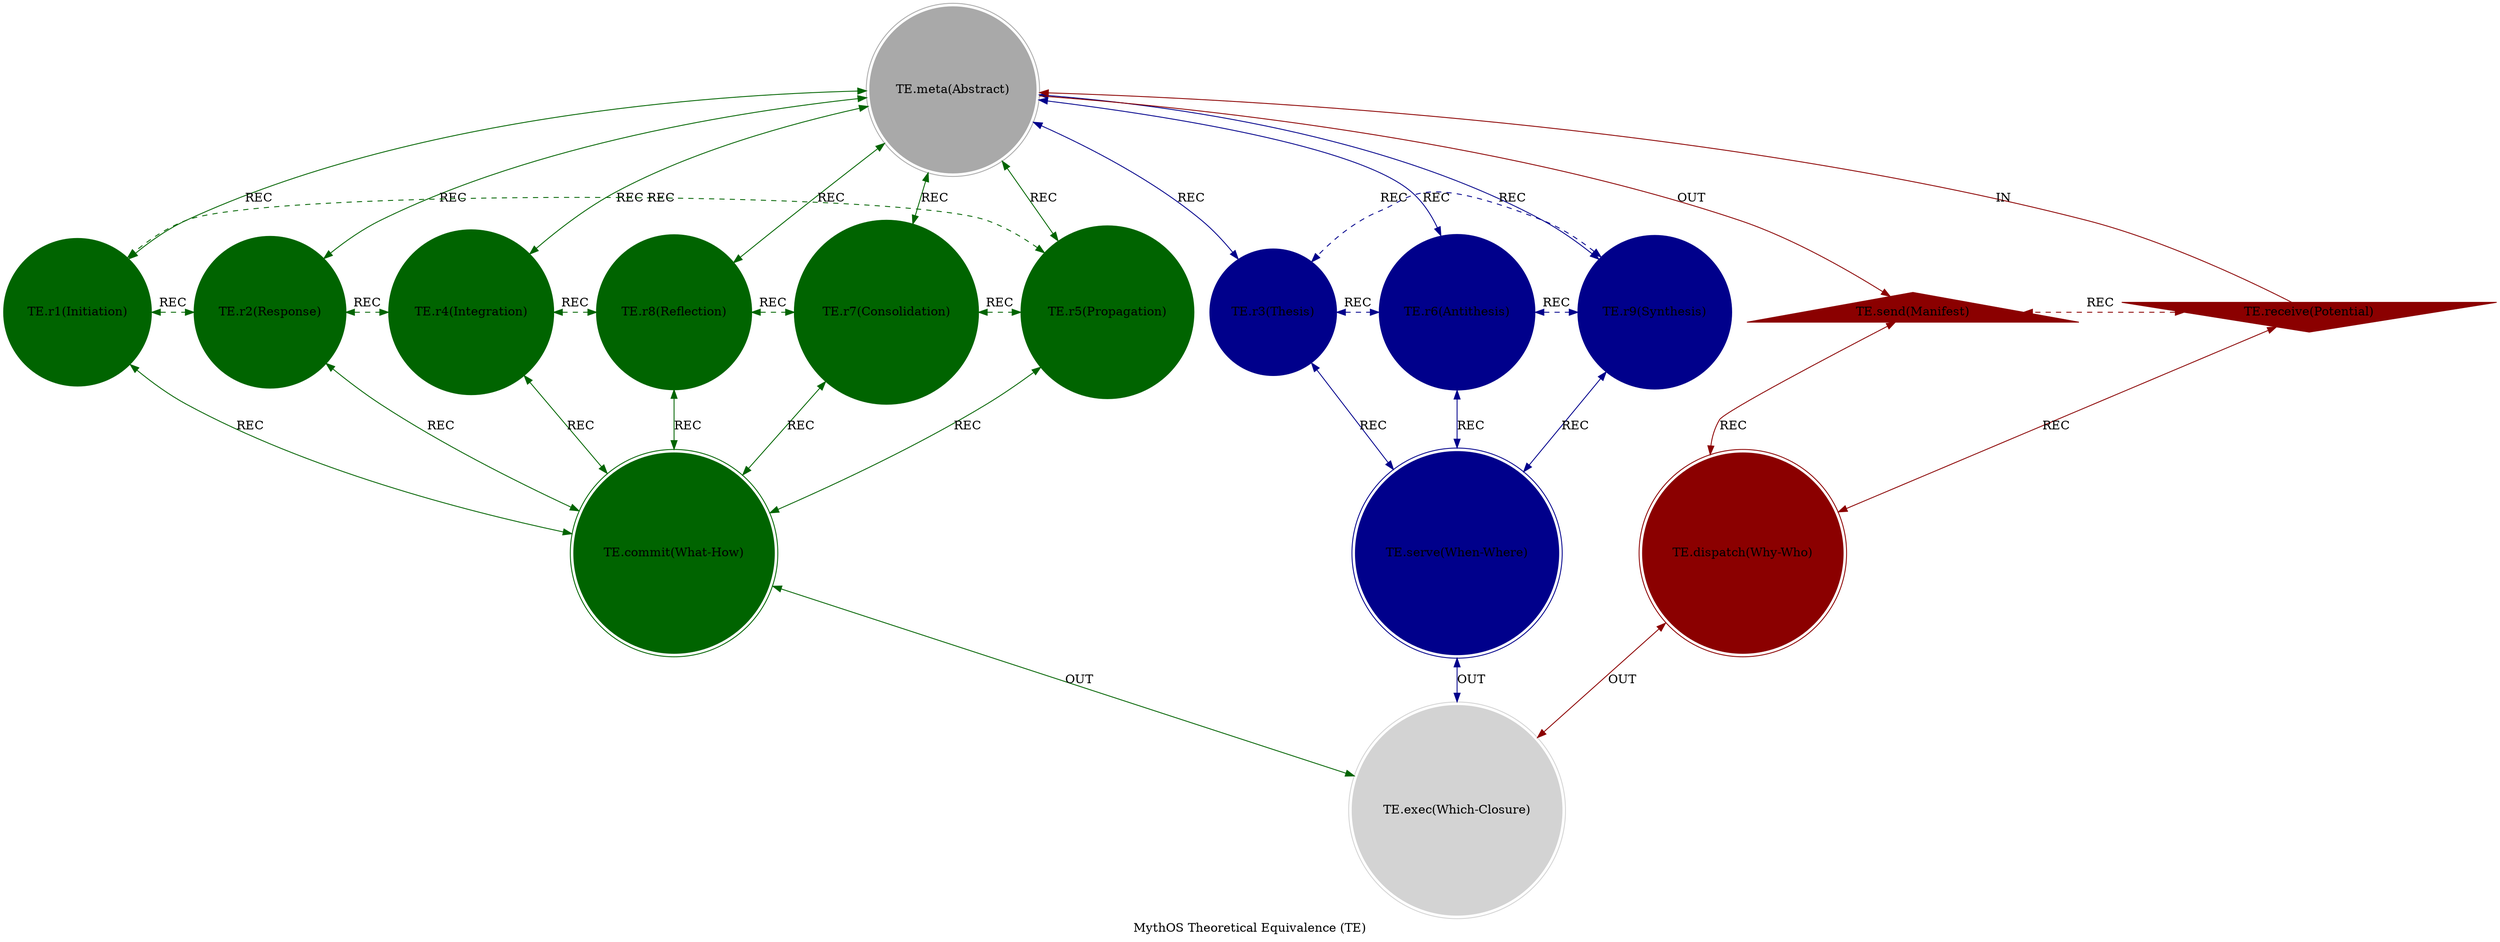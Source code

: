 strict digraph MythOS_TheoreticalEquivalence {
    style = filled;
    color = lightgray;
    node [shape = circle; style = filled; color = lightgreen;];
    edge [color = darkgray;];
    label = "MythOS Theoretical Equivalence (TE)";
    comment = "TODO";
    
    spark_0_te_t [label = "TE.meta(Abstract)";comment = "Abstract: TODO";shape = doublecircle;color = darkgray;];
    spark_1_te_t [label = "TE.r1(Initiation)";comment = "Initiation: TODO";color = darkgreen;];
    spark_2_te_t [label = "TE.r2(Response)";comment = "Response: TODO";color = darkgreen;];
    spark_4_te_t [label = "TE.r4(Integration)";comment = "Integration: TODO";color = darkgreen;];
    spark_8_te_t [label = "TE.r8(Reflection)";comment = "Reflection: TODO";color = darkgreen;];
    spark_7_te_t [label = "TE.r7(Consolidation)";comment = "Consolidation: TODO";color = darkgreen;];
    spark_5_te_t [label = "TE.r5(Propagation)";comment = "Propagation: TODO";color = darkgreen;];
    spark_3_te_t [label = "TE.r3(Thesis)";comment = "Thesis: TODO";color = darkblue;];
    spark_6_te_t [label = "TE.r6(Antithesis)";comment = "Antithesis: TODO";color = darkblue;];
    spark_9_te_t [label = "TE.r9(Synthesis)";comment = "Synthesis: TODO";color = darkblue;];
    spark_a_te_t [label = "TE.receive(Potential)";comment = "Potential: TODO";shape = invtriangle;color = darkred;];
    spark_b_te_t [label = "TE.send(Manifest)";comment = "Manifest: TODO";shape = triangle;color = darkred;];
    spark_c_te_t [label = "TE.dispatch(Why-Who)";comment = "Why-Who: TODO";shape = doublecircle;color = darkred;];
    spark_d_te_t [label = "TE.commit(What-How)";comment = "What-How: TODO";shape = doublecircle;color = darkgreen;];
    spark_e_te_t [label = "TE.serve(When-Where)";comment = "When-Where: TODO";shape = doublecircle;color = darkblue;];
    spark_f_te_t [label = "TE.exec(Which-Closure)";comment = "Which-Closure: TODO";shape = doublecircle;color = lightgray;];
    
    spark_a_te_t -> spark_0_te_t [label = "IN"; comment = "The injection of a raw, unformalized spark of inspiration into the abstract container of an Idea."; color = darkred; constraint = false;];
    spark_0_te_t -> spark_b_te_t [label = "OUT"; comment = "The manifestation of a fully formalized Idea into an entangled, publishable theoretical construct."; color = darkred;];
    spark_0_te_t -> spark_3_te_t [label = "REC"; comment = "The application of abstract ideation to the problem of entanglement and continuity, forming a thesis on structure."; color = darkblue; dir = both;];
    spark_0_te_t -> spark_6_te_t [label = "REC"; comment = "The application of abstract ideation to the problem of sensitivity and unpredictability, forming an antithesis to order."; color = darkblue; dir = both;];
    spark_0_te_t -> spark_9_te_t [label = "REC"; comment = "The application of abstract ideation to the problem of communication and data, synthesizing signal from noise."; color = darkblue; dir = both;];
    spark_0_te_t -> spark_1_te_t [label = "REC"; comment = "The application of abstract ideation to the problem of fundamental unified structures, initiating the theoretical cycle."; color = darkgreen; dir = both;];
    spark_0_te_t -> spark_2_te_t [label = "REC"; comment = "The application of abstract ideation to the problem of classifying computational difficulty, forming a response to initiation."; color = darkgreen; dir = both;];
    spark_0_te_t -> spark_4_te_t [label = "REC"; comment = "The application of abstract ideation to the problem of relationships and structures, integrating mathematical concepts."; color = darkgreen; dir = both;];
    spark_0_te_t -> spark_8_te_t [label = "REC"; comment = "The application of abstract ideation to the problem of consciousness, reflecting on the nature of self."; color = darkgreen; dir = both;];
    spark_0_te_t -> spark_7_te_t [label = "REC"; comment = "The application of abstract ideation to the problem of information processing in minds, consolidating models of thought."; color = darkgreen; dir = both;];
    spark_0_te_t -> spark_5_te_t [label = "REC"; comment = "The application of abstract ideation to the problem of computation, propagating formal models of algorithms."; color = darkgreen; dir = both;];
    
    spark_a_te_t -> spark_c_te_t [label = "REC"; comment = "The potential of an idea is contextualized by the framework of connections, nodes, and edges provided by Graph Theory."; color = darkred; dir = both;];
    spark_c_te_t -> spark_b_te_t [label = "REC"; comment = "The manifested idea provides new raw material and challenges that redefine the contextual framework of Graph Theory."; color = darkred; dir = both; constraint = false;];
    spark_1_te_t -> spark_d_te_t [label = "REC"; comment = "The initiatory concept of fundamental strings must be committed to a specific instantiation within a systemic framework like the Sparklet."; color = darkgreen; dir = both;];
    spark_2_te_t -> spark_d_te_t [label = "REC"; comment = "The response concept of computational complexity informs the selection and commitment of a specific complexity class for a Sparklet process."; color = darkgreen; dir = both;];
    spark_4_te_t -> spark_d_te_t [label = "REC"; comment = "The integrative concept of categories and functors provides the rules for how Sparklet components map and relate to one another."; color = darkgreen; dir = both;];
    spark_8_te_t -> spark_d_te_t [label = "REC"; comment = "The reflective concept of consciousness provides the criteria for what constitutes a `mind-like` property in the Sparklet system."; color = darkgreen; dir = both;];
    spark_7_te_t -> spark_d_te_t [label = "REC"; comment = "The consolidating concept of cognitive models provides the structural blueprint for how a Sparklet processes information."; color = darkgreen; dir = both;];
    spark_5_te_t -> spark_d_te_t [label = "REC"; comment = "The propagating concept of formal computation provides the language and limits (e.g., Turing completeness) for the Sparklet's execution."; color = darkgreen; dir = both;];
    spark_3_te_t -> spark_e_te_t [label = "REC"; comment = "The thesis of topological entanglement is served by being visualized concretely through diagrams and invariants."; color = darkblue; dir = both;];
    spark_6_te_t -> spark_e_te_t [label = "REC"; comment = "The antithesis of sensitive dependence is served by being visualized through phase spaces and attractors."; color = darkblue; dir = both;];
    spark_9_te_t -> spark_e_te_t [label = "REC"; comment = "The synthesis of information flow is served by being visualized through circuits, channels, and entropy landscapes."; color = darkblue; dir = both;];
    
    spark_1_te_t -> spark_2_te_t [label = "REC"; comment = "The initiation of fundamental structures naturally leads to a response analyzing the computational complexity of those structures."; color = darkgreen; dir = both; style = dashed; constraint = false;];
    spark_2_te_t -> spark_4_te_t [label = "REC"; comment = "The response of classifying difficulty is integrated by categorizing problems and algorithms into formal relationships."; color = darkgreen; dir = both; style = dashed; constraint = false;];
    spark_4_te_t -> spark_8_te_t [label = "REC"; comment = "The integration of mathematical structures is reflected upon through the categorical nature of thought and perception."; color = darkgreen; dir = both; style = dashed; constraint = false;];
    spark_8_te_t -> spark_7_te_t [label = "REC"; comment = "The reflection on consciousness is consolidated into testable models of cognition."; color = darkgreen; dir = both; style = dashed; constraint = false;];
    spark_7_te_t -> spark_5_te_t [label = "REC"; comment = "The consolidated models of cognition are propagated by expressing them as formal computational processes."; color = darkgreen; dir = both; style = dashed; constraint = false;];
    spark_5_te_t -> spark_1_te_t [label = "REC"; comment = "The propagation of computational models circles back to initiate new questions about the computational nature of fundamental strings."; color = darkgreen; dir = both; style = dashed; constraint = false;];
    spark_3_te_t -> spark_6_te_t [label = "REC"; comment = "The thesis of stable entanglement confronts the antithesis of chaotic divergence."; color = darkblue; dir = both; style = dashed; constraint = false;];
    spark_6_te_t -> spark_9_te_t [label = "REC"; comment = "The antithesis of chaos is synthesized by measuring the information content and entropy of chaotic systems."; color = darkblue; dir = both; style = dashed; constraint = false;];
    spark_9_te_t -> spark_3_te_t [label = "REC"; comment = "The synthesis of information flow circles back to form a new thesis on the information-theoretic nature of topological entanglement."; color = darkblue; dir = both; style = dashed; constraint = false;];
    spark_a_te_t -> spark_b_te_t [label = "REC"; comment = "The potential of an idea and its final manifestation are in a constant, recursive relationship, each defining the other."; color = darkred; dir = both; style = dashed; constraint = false;];
    
    spark_c_te_t -> spark_f_te_t [label = "OUT"; comment = "The contextual framework defined by Graph Theory is output as a closure, defining the limits of the theoretical landscape."; color = darkred; dir = both;];
    spark_d_te_t -> spark_f_te_t [label = "OUT"; comment = "The committed, instantiated model of the Sparklet system is output as a closure, representing a concrete theoretical object."; color = darkgreen; dir = both;];
    spark_e_te_t -> spark_f_te_t [label = "OUT"; comment = "The served visualizations of the theories are output as a closure, providing the final, perceivable form of the theoretical limit."; color = darkblue; dir = both;];
}